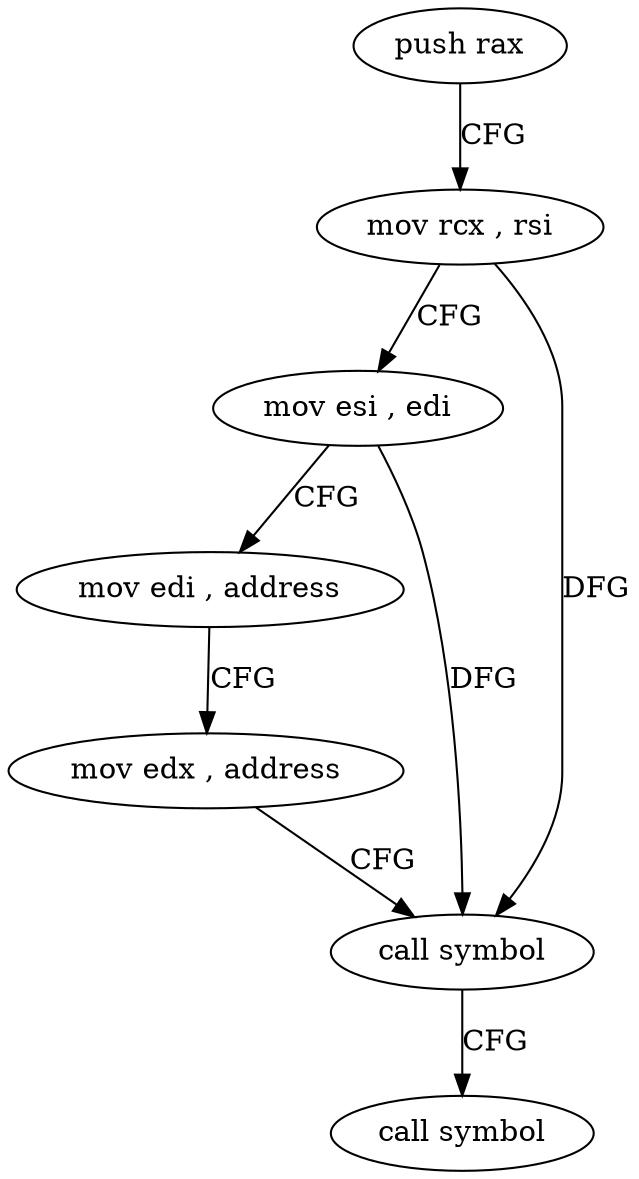 digraph "func" {
"4230704" [label = "push rax" ]
"4230705" [label = "mov rcx , rsi" ]
"4230708" [label = "mov esi , edi" ]
"4230710" [label = "mov edi , address" ]
"4230715" [label = "mov edx , address" ]
"4230720" [label = "call symbol" ]
"4230725" [label = "call symbol" ]
"4230704" -> "4230705" [ label = "CFG" ]
"4230705" -> "4230708" [ label = "CFG" ]
"4230705" -> "4230720" [ label = "DFG" ]
"4230708" -> "4230710" [ label = "CFG" ]
"4230708" -> "4230720" [ label = "DFG" ]
"4230710" -> "4230715" [ label = "CFG" ]
"4230715" -> "4230720" [ label = "CFG" ]
"4230720" -> "4230725" [ label = "CFG" ]
}
